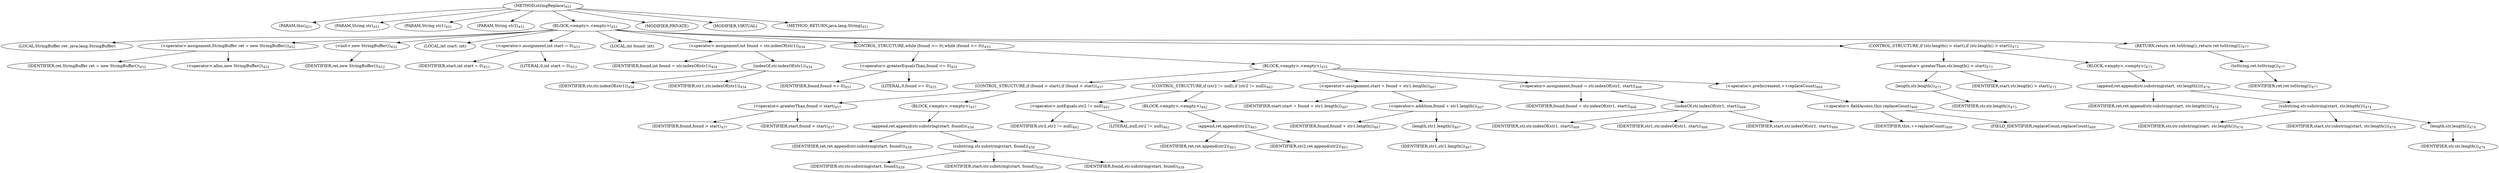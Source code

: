 digraph "stringReplace" {  
"1220" [label = <(METHOD,stringReplace)<SUB>451</SUB>> ]
"1221" [label = <(PARAM,this)<SUB>451</SUB>> ]
"1222" [label = <(PARAM,String str)<SUB>451</SUB>> ]
"1223" [label = <(PARAM,String str1)<SUB>451</SUB>> ]
"1224" [label = <(PARAM,String str2)<SUB>451</SUB>> ]
"1225" [label = <(BLOCK,&lt;empty&gt;,&lt;empty&gt;)<SUB>451</SUB>> ]
"93" [label = <(LOCAL,StringBuffer ret: java.lang.StringBuffer)> ]
"1226" [label = <(&lt;operator&gt;.assignment,StringBuffer ret = new StringBuffer())<SUB>452</SUB>> ]
"1227" [label = <(IDENTIFIER,ret,StringBuffer ret = new StringBuffer())<SUB>452</SUB>> ]
"1228" [label = <(&lt;operator&gt;.alloc,new StringBuffer())<SUB>452</SUB>> ]
"1229" [label = <(&lt;init&gt;,new StringBuffer())<SUB>452</SUB>> ]
"92" [label = <(IDENTIFIER,ret,new StringBuffer())<SUB>452</SUB>> ]
"1230" [label = <(LOCAL,int start: int)> ]
"1231" [label = <(&lt;operator&gt;.assignment,int start = 0)<SUB>453</SUB>> ]
"1232" [label = <(IDENTIFIER,start,int start = 0)<SUB>453</SUB>> ]
"1233" [label = <(LITERAL,0,int start = 0)<SUB>453</SUB>> ]
"1234" [label = <(LOCAL,int found: int)> ]
"1235" [label = <(&lt;operator&gt;.assignment,int found = str.indexOf(str1))<SUB>454</SUB>> ]
"1236" [label = <(IDENTIFIER,found,int found = str.indexOf(str1))<SUB>454</SUB>> ]
"1237" [label = <(indexOf,str.indexOf(str1))<SUB>454</SUB>> ]
"1238" [label = <(IDENTIFIER,str,str.indexOf(str1))<SUB>454</SUB>> ]
"1239" [label = <(IDENTIFIER,str1,str.indexOf(str1))<SUB>454</SUB>> ]
"1240" [label = <(CONTROL_STRUCTURE,while (found &gt;= 0),while (found &gt;= 0))<SUB>455</SUB>> ]
"1241" [label = <(&lt;operator&gt;.greaterEqualsThan,found &gt;= 0)<SUB>455</SUB>> ]
"1242" [label = <(IDENTIFIER,found,found &gt;= 0)<SUB>455</SUB>> ]
"1243" [label = <(LITERAL,0,found &gt;= 0)<SUB>455</SUB>> ]
"1244" [label = <(BLOCK,&lt;empty&gt;,&lt;empty&gt;)<SUB>455</SUB>> ]
"1245" [label = <(CONTROL_STRUCTURE,if (found &gt; start),if (found &gt; start))<SUB>457</SUB>> ]
"1246" [label = <(&lt;operator&gt;.greaterThan,found &gt; start)<SUB>457</SUB>> ]
"1247" [label = <(IDENTIFIER,found,found &gt; start)<SUB>457</SUB>> ]
"1248" [label = <(IDENTIFIER,start,found &gt; start)<SUB>457</SUB>> ]
"1249" [label = <(BLOCK,&lt;empty&gt;,&lt;empty&gt;)<SUB>457</SUB>> ]
"1250" [label = <(append,ret.append(str.substring(start, found)))<SUB>458</SUB>> ]
"1251" [label = <(IDENTIFIER,ret,ret.append(str.substring(start, found)))<SUB>458</SUB>> ]
"1252" [label = <(substring,str.substring(start, found))<SUB>458</SUB>> ]
"1253" [label = <(IDENTIFIER,str,str.substring(start, found))<SUB>458</SUB>> ]
"1254" [label = <(IDENTIFIER,start,str.substring(start, found))<SUB>458</SUB>> ]
"1255" [label = <(IDENTIFIER,found,str.substring(start, found))<SUB>458</SUB>> ]
"1256" [label = <(CONTROL_STRUCTURE,if (str2 != null),if (str2 != null))<SUB>462</SUB>> ]
"1257" [label = <(&lt;operator&gt;.notEquals,str2 != null)<SUB>462</SUB>> ]
"1258" [label = <(IDENTIFIER,str2,str2 != null)<SUB>462</SUB>> ]
"1259" [label = <(LITERAL,null,str2 != null)<SUB>462</SUB>> ]
"1260" [label = <(BLOCK,&lt;empty&gt;,&lt;empty&gt;)<SUB>462</SUB>> ]
"1261" [label = <(append,ret.append(str2))<SUB>463</SUB>> ]
"1262" [label = <(IDENTIFIER,ret,ret.append(str2))<SUB>463</SUB>> ]
"1263" [label = <(IDENTIFIER,str2,ret.append(str2))<SUB>463</SUB>> ]
"1264" [label = <(&lt;operator&gt;.assignment,start = found + str1.length())<SUB>467</SUB>> ]
"1265" [label = <(IDENTIFIER,start,start = found + str1.length())<SUB>467</SUB>> ]
"1266" [label = <(&lt;operator&gt;.addition,found + str1.length())<SUB>467</SUB>> ]
"1267" [label = <(IDENTIFIER,found,found + str1.length())<SUB>467</SUB>> ]
"1268" [label = <(length,str1.length())<SUB>467</SUB>> ]
"1269" [label = <(IDENTIFIER,str1,str1.length())<SUB>467</SUB>> ]
"1270" [label = <(&lt;operator&gt;.assignment,found = str.indexOf(str1, start))<SUB>468</SUB>> ]
"1271" [label = <(IDENTIFIER,found,found = str.indexOf(str1, start))<SUB>468</SUB>> ]
"1272" [label = <(indexOf,str.indexOf(str1, start))<SUB>468</SUB>> ]
"1273" [label = <(IDENTIFIER,str,str.indexOf(str1, start))<SUB>468</SUB>> ]
"1274" [label = <(IDENTIFIER,str1,str.indexOf(str1, start))<SUB>468</SUB>> ]
"1275" [label = <(IDENTIFIER,start,str.indexOf(str1, start))<SUB>468</SUB>> ]
"1276" [label = <(&lt;operator&gt;.preIncrement,++replaceCount)<SUB>469</SUB>> ]
"1277" [label = <(&lt;operator&gt;.fieldAccess,this.replaceCount)<SUB>469</SUB>> ]
"1278" [label = <(IDENTIFIER,this,++replaceCount)<SUB>469</SUB>> ]
"1279" [label = <(FIELD_IDENTIFIER,replaceCount,replaceCount)<SUB>469</SUB>> ]
"1280" [label = <(CONTROL_STRUCTURE,if (str.length() &gt; start),if (str.length() &gt; start))<SUB>473</SUB>> ]
"1281" [label = <(&lt;operator&gt;.greaterThan,str.length() &gt; start)<SUB>473</SUB>> ]
"1282" [label = <(length,str.length())<SUB>473</SUB>> ]
"1283" [label = <(IDENTIFIER,str,str.length())<SUB>473</SUB>> ]
"1284" [label = <(IDENTIFIER,start,str.length() &gt; start)<SUB>473</SUB>> ]
"1285" [label = <(BLOCK,&lt;empty&gt;,&lt;empty&gt;)<SUB>473</SUB>> ]
"1286" [label = <(append,ret.append(str.substring(start, str.length())))<SUB>474</SUB>> ]
"1287" [label = <(IDENTIFIER,ret,ret.append(str.substring(start, str.length())))<SUB>474</SUB>> ]
"1288" [label = <(substring,str.substring(start, str.length()))<SUB>474</SUB>> ]
"1289" [label = <(IDENTIFIER,str,str.substring(start, str.length()))<SUB>474</SUB>> ]
"1290" [label = <(IDENTIFIER,start,str.substring(start, str.length()))<SUB>474</SUB>> ]
"1291" [label = <(length,str.length())<SUB>474</SUB>> ]
"1292" [label = <(IDENTIFIER,str,str.length())<SUB>474</SUB>> ]
"1293" [label = <(RETURN,return ret.toString();,return ret.toString();)<SUB>477</SUB>> ]
"1294" [label = <(toString,ret.toString())<SUB>477</SUB>> ]
"1295" [label = <(IDENTIFIER,ret,ret.toString())<SUB>477</SUB>> ]
"1296" [label = <(MODIFIER,PRIVATE)> ]
"1297" [label = <(MODIFIER,VIRTUAL)> ]
"1298" [label = <(METHOD_RETURN,java.lang.String)<SUB>451</SUB>> ]
  "1220" -> "1221" 
  "1220" -> "1222" 
  "1220" -> "1223" 
  "1220" -> "1224" 
  "1220" -> "1225" 
  "1220" -> "1296" 
  "1220" -> "1297" 
  "1220" -> "1298" 
  "1225" -> "93" 
  "1225" -> "1226" 
  "1225" -> "1229" 
  "1225" -> "1230" 
  "1225" -> "1231" 
  "1225" -> "1234" 
  "1225" -> "1235" 
  "1225" -> "1240" 
  "1225" -> "1280" 
  "1225" -> "1293" 
  "1226" -> "1227" 
  "1226" -> "1228" 
  "1229" -> "92" 
  "1231" -> "1232" 
  "1231" -> "1233" 
  "1235" -> "1236" 
  "1235" -> "1237" 
  "1237" -> "1238" 
  "1237" -> "1239" 
  "1240" -> "1241" 
  "1240" -> "1244" 
  "1241" -> "1242" 
  "1241" -> "1243" 
  "1244" -> "1245" 
  "1244" -> "1256" 
  "1244" -> "1264" 
  "1244" -> "1270" 
  "1244" -> "1276" 
  "1245" -> "1246" 
  "1245" -> "1249" 
  "1246" -> "1247" 
  "1246" -> "1248" 
  "1249" -> "1250" 
  "1250" -> "1251" 
  "1250" -> "1252" 
  "1252" -> "1253" 
  "1252" -> "1254" 
  "1252" -> "1255" 
  "1256" -> "1257" 
  "1256" -> "1260" 
  "1257" -> "1258" 
  "1257" -> "1259" 
  "1260" -> "1261" 
  "1261" -> "1262" 
  "1261" -> "1263" 
  "1264" -> "1265" 
  "1264" -> "1266" 
  "1266" -> "1267" 
  "1266" -> "1268" 
  "1268" -> "1269" 
  "1270" -> "1271" 
  "1270" -> "1272" 
  "1272" -> "1273" 
  "1272" -> "1274" 
  "1272" -> "1275" 
  "1276" -> "1277" 
  "1277" -> "1278" 
  "1277" -> "1279" 
  "1280" -> "1281" 
  "1280" -> "1285" 
  "1281" -> "1282" 
  "1281" -> "1284" 
  "1282" -> "1283" 
  "1285" -> "1286" 
  "1286" -> "1287" 
  "1286" -> "1288" 
  "1288" -> "1289" 
  "1288" -> "1290" 
  "1288" -> "1291" 
  "1291" -> "1292" 
  "1293" -> "1294" 
  "1294" -> "1295" 
}
